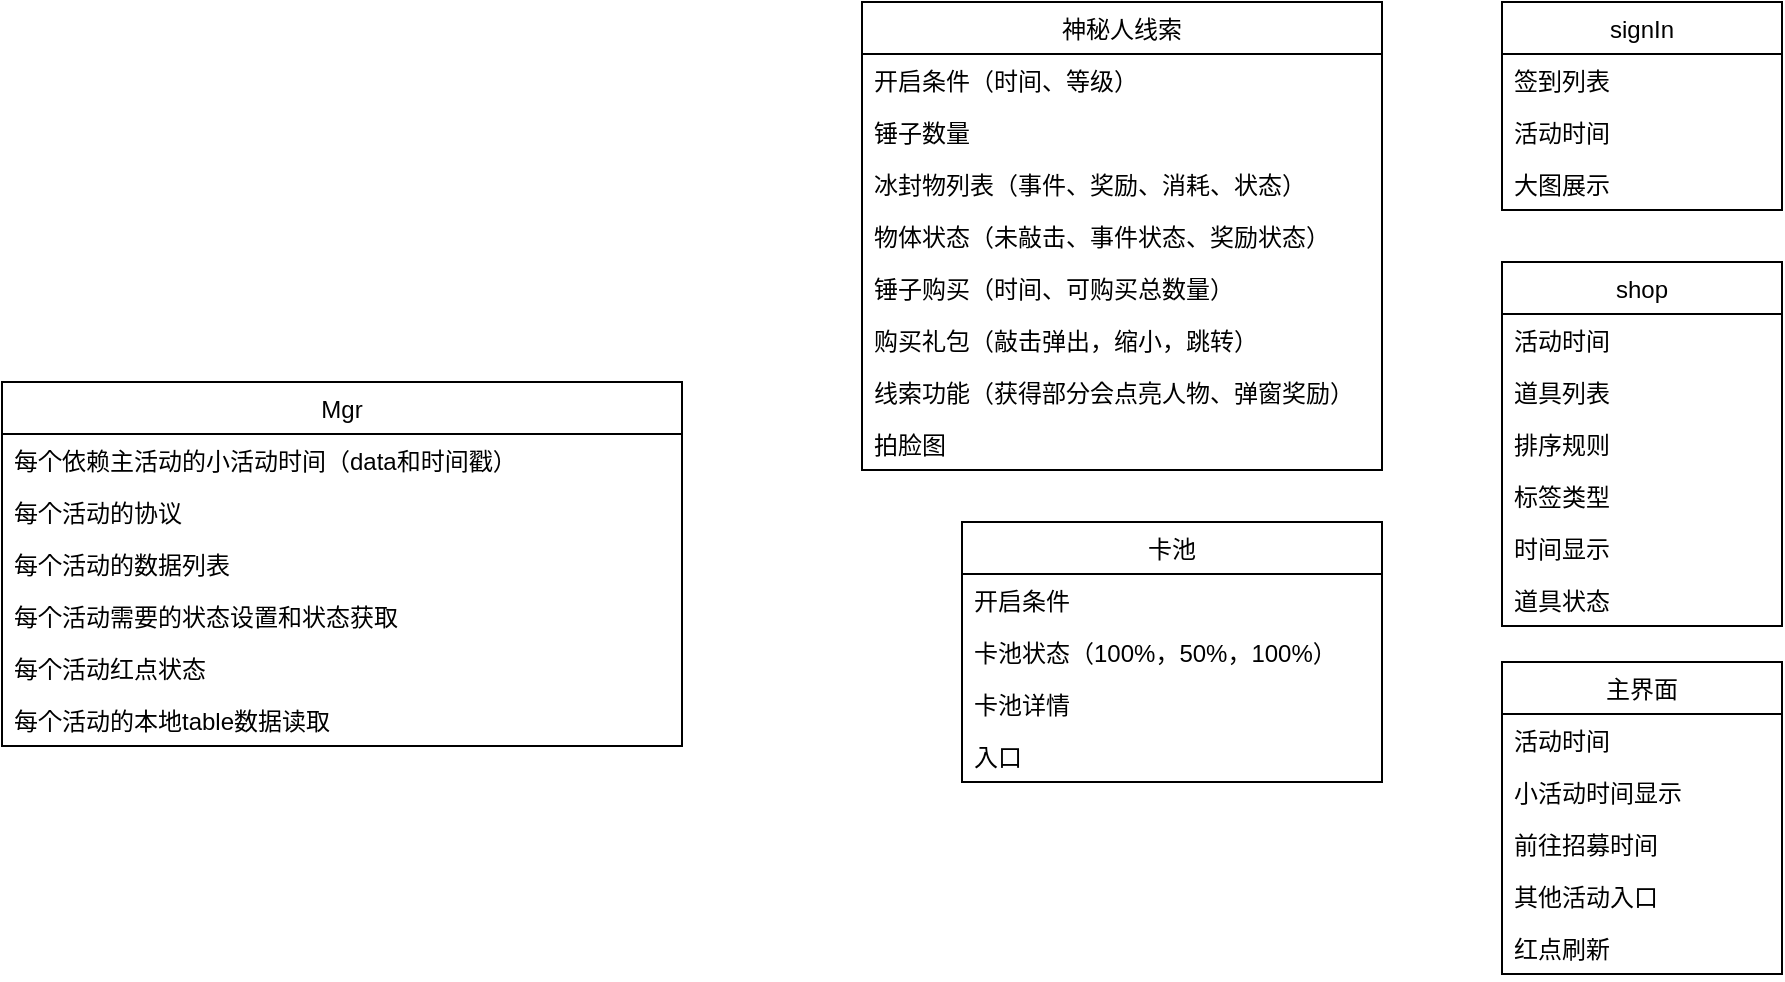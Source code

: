 <mxfile version="13.9.7" type="github">
  <diagram id="C5RBs43oDa-KdzZeNtuy" name="Page-1">
    <mxGraphModel dx="1003" dy="637" grid="1" gridSize="10" guides="1" tooltips="1" connect="1" arrows="1" fold="1" page="1" pageScale="1" pageWidth="827" pageHeight="1169" math="0" shadow="0">
      <root>
        <mxCell id="WIyWlLk6GJQsqaUBKTNV-0" />
        <mxCell id="WIyWlLk6GJQsqaUBKTNV-1" parent="WIyWlLk6GJQsqaUBKTNV-0" />
        <mxCell id="bi_8ysIQPt828zpuomAh-0" value="Mgr" style="swimlane;fontStyle=0;childLayout=stackLayout;horizontal=1;startSize=26;fillColor=none;horizontalStack=0;resizeParent=1;resizeParentMax=0;resizeLast=0;collapsible=1;marginBottom=0;" vertex="1" parent="WIyWlLk6GJQsqaUBKTNV-1">
          <mxGeometry x="20" y="220" width="340" height="182" as="geometry" />
        </mxCell>
        <mxCell id="bi_8ysIQPt828zpuomAh-1" value="每个依赖主活动的小活动时间（data和时间戳）" style="text;strokeColor=none;fillColor=none;align=left;verticalAlign=top;spacingLeft=4;spacingRight=4;overflow=hidden;rotatable=0;points=[[0,0.5],[1,0.5]];portConstraint=eastwest;" vertex="1" parent="bi_8ysIQPt828zpuomAh-0">
          <mxGeometry y="26" width="340" height="26" as="geometry" />
        </mxCell>
        <mxCell id="bi_8ysIQPt828zpuomAh-2" value="每个活动的协议" style="text;strokeColor=none;fillColor=none;align=left;verticalAlign=top;spacingLeft=4;spacingRight=4;overflow=hidden;rotatable=0;points=[[0,0.5],[1,0.5]];portConstraint=eastwest;" vertex="1" parent="bi_8ysIQPt828zpuomAh-0">
          <mxGeometry y="52" width="340" height="26" as="geometry" />
        </mxCell>
        <mxCell id="bi_8ysIQPt828zpuomAh-3" value="每个活动的数据列表" style="text;strokeColor=none;fillColor=none;align=left;verticalAlign=top;spacingLeft=4;spacingRight=4;overflow=hidden;rotatable=0;points=[[0,0.5],[1,0.5]];portConstraint=eastwest;" vertex="1" parent="bi_8ysIQPt828zpuomAh-0">
          <mxGeometry y="78" width="340" height="26" as="geometry" />
        </mxCell>
        <mxCell id="bi_8ysIQPt828zpuomAh-4" value="每个活动需要的状态设置和状态获取" style="text;strokeColor=none;fillColor=none;align=left;verticalAlign=top;spacingLeft=4;spacingRight=4;overflow=hidden;rotatable=0;points=[[0,0.5],[1,0.5]];portConstraint=eastwest;" vertex="1" parent="bi_8ysIQPt828zpuomAh-0">
          <mxGeometry y="104" width="340" height="26" as="geometry" />
        </mxCell>
        <mxCell id="bi_8ysIQPt828zpuomAh-37" value="每个活动红点状态" style="text;strokeColor=none;fillColor=none;align=left;verticalAlign=top;spacingLeft=4;spacingRight=4;overflow=hidden;rotatable=0;points=[[0,0.5],[1,0.5]];portConstraint=eastwest;" vertex="1" parent="bi_8ysIQPt828zpuomAh-0">
          <mxGeometry y="130" width="340" height="26" as="geometry" />
        </mxCell>
        <mxCell id="bi_8ysIQPt828zpuomAh-38" value="每个活动的本地table数据读取" style="text;strokeColor=none;fillColor=none;align=left;verticalAlign=top;spacingLeft=4;spacingRight=4;overflow=hidden;rotatable=0;points=[[0,0.5],[1,0.5]];portConstraint=eastwest;" vertex="1" parent="bi_8ysIQPt828zpuomAh-0">
          <mxGeometry y="156" width="340" height="26" as="geometry" />
        </mxCell>
        <mxCell id="bi_8ysIQPt828zpuomAh-5" value="signIn" style="swimlane;fontStyle=0;childLayout=stackLayout;horizontal=1;startSize=26;fillColor=none;horizontalStack=0;resizeParent=1;resizeParentMax=0;resizeLast=0;collapsible=1;marginBottom=0;" vertex="1" parent="WIyWlLk6GJQsqaUBKTNV-1">
          <mxGeometry x="770" y="30" width="140" height="104" as="geometry" />
        </mxCell>
        <mxCell id="bi_8ysIQPt828zpuomAh-6" value="签到列表" style="text;strokeColor=none;fillColor=none;align=left;verticalAlign=top;spacingLeft=4;spacingRight=4;overflow=hidden;rotatable=0;points=[[0,0.5],[1,0.5]];portConstraint=eastwest;" vertex="1" parent="bi_8ysIQPt828zpuomAh-5">
          <mxGeometry y="26" width="140" height="26" as="geometry" />
        </mxCell>
        <mxCell id="bi_8ysIQPt828zpuomAh-7" value="活动时间" style="text;strokeColor=none;fillColor=none;align=left;verticalAlign=top;spacingLeft=4;spacingRight=4;overflow=hidden;rotatable=0;points=[[0,0.5],[1,0.5]];portConstraint=eastwest;" vertex="1" parent="bi_8ysIQPt828zpuomAh-5">
          <mxGeometry y="52" width="140" height="26" as="geometry" />
        </mxCell>
        <mxCell id="bi_8ysIQPt828zpuomAh-8" value="大图展示" style="text;strokeColor=none;fillColor=none;align=left;verticalAlign=top;spacingLeft=4;spacingRight=4;overflow=hidden;rotatable=0;points=[[0,0.5],[1,0.5]];portConstraint=eastwest;" vertex="1" parent="bi_8ysIQPt828zpuomAh-5">
          <mxGeometry y="78" width="140" height="26" as="geometry" />
        </mxCell>
        <mxCell id="bi_8ysIQPt828zpuomAh-10" value="shop" style="swimlane;fontStyle=0;childLayout=stackLayout;horizontal=1;startSize=26;fillColor=none;horizontalStack=0;resizeParent=1;resizeParentMax=0;resizeLast=0;collapsible=1;marginBottom=0;" vertex="1" parent="WIyWlLk6GJQsqaUBKTNV-1">
          <mxGeometry x="770" y="160" width="140" height="182" as="geometry" />
        </mxCell>
        <mxCell id="bi_8ysIQPt828zpuomAh-11" value="活动时间" style="text;strokeColor=none;fillColor=none;align=left;verticalAlign=top;spacingLeft=4;spacingRight=4;overflow=hidden;rotatable=0;points=[[0,0.5],[1,0.5]];portConstraint=eastwest;" vertex="1" parent="bi_8ysIQPt828zpuomAh-10">
          <mxGeometry y="26" width="140" height="26" as="geometry" />
        </mxCell>
        <mxCell id="bi_8ysIQPt828zpuomAh-12" value="道具列表" style="text;strokeColor=none;fillColor=none;align=left;verticalAlign=top;spacingLeft=4;spacingRight=4;overflow=hidden;rotatable=0;points=[[0,0.5],[1,0.5]];portConstraint=eastwest;" vertex="1" parent="bi_8ysIQPt828zpuomAh-10">
          <mxGeometry y="52" width="140" height="26" as="geometry" />
        </mxCell>
        <mxCell id="bi_8ysIQPt828zpuomAh-13" value="排序规则" style="text;strokeColor=none;fillColor=none;align=left;verticalAlign=top;spacingLeft=4;spacingRight=4;overflow=hidden;rotatable=0;points=[[0,0.5],[1,0.5]];portConstraint=eastwest;" vertex="1" parent="bi_8ysIQPt828zpuomAh-10">
          <mxGeometry y="78" width="140" height="26" as="geometry" />
        </mxCell>
        <mxCell id="bi_8ysIQPt828zpuomAh-14" value="标签类型" style="text;strokeColor=none;fillColor=none;align=left;verticalAlign=top;spacingLeft=4;spacingRight=4;overflow=hidden;rotatable=0;points=[[0,0.5],[1,0.5]];portConstraint=eastwest;" vertex="1" parent="bi_8ysIQPt828zpuomAh-10">
          <mxGeometry y="104" width="140" height="26" as="geometry" />
        </mxCell>
        <mxCell id="bi_8ysIQPt828zpuomAh-15" value="时间显示" style="text;strokeColor=none;fillColor=none;align=left;verticalAlign=top;spacingLeft=4;spacingRight=4;overflow=hidden;rotatable=0;points=[[0,0.5],[1,0.5]];portConstraint=eastwest;" vertex="1" parent="bi_8ysIQPt828zpuomAh-10">
          <mxGeometry y="130" width="140" height="26" as="geometry" />
        </mxCell>
        <mxCell id="bi_8ysIQPt828zpuomAh-16" value="道具状态" style="text;strokeColor=none;fillColor=none;align=left;verticalAlign=top;spacingLeft=4;spacingRight=4;overflow=hidden;rotatable=0;points=[[0,0.5],[1,0.5]];portConstraint=eastwest;" vertex="1" parent="bi_8ysIQPt828zpuomAh-10">
          <mxGeometry y="156" width="140" height="26" as="geometry" />
        </mxCell>
        <mxCell id="bi_8ysIQPt828zpuomAh-17" value="主界面" style="swimlane;fontStyle=0;childLayout=stackLayout;horizontal=1;startSize=26;fillColor=none;horizontalStack=0;resizeParent=1;resizeParentMax=0;resizeLast=0;collapsible=1;marginBottom=0;" vertex="1" parent="WIyWlLk6GJQsqaUBKTNV-1">
          <mxGeometry x="770" y="360" width="140" height="156" as="geometry" />
        </mxCell>
        <mxCell id="bi_8ysIQPt828zpuomAh-18" value="活动时间" style="text;strokeColor=none;fillColor=none;align=left;verticalAlign=top;spacingLeft=4;spacingRight=4;overflow=hidden;rotatable=0;points=[[0,0.5],[1,0.5]];portConstraint=eastwest;" vertex="1" parent="bi_8ysIQPt828zpuomAh-17">
          <mxGeometry y="26" width="140" height="26" as="geometry" />
        </mxCell>
        <mxCell id="bi_8ysIQPt828zpuomAh-19" value="小活动时间显示" style="text;strokeColor=none;fillColor=none;align=left;verticalAlign=top;spacingLeft=4;spacingRight=4;overflow=hidden;rotatable=0;points=[[0,0.5],[1,0.5]];portConstraint=eastwest;" vertex="1" parent="bi_8ysIQPt828zpuomAh-17">
          <mxGeometry y="52" width="140" height="26" as="geometry" />
        </mxCell>
        <mxCell id="bi_8ysIQPt828zpuomAh-20" value="前往招募时间" style="text;strokeColor=none;fillColor=none;align=left;verticalAlign=top;spacingLeft=4;spacingRight=4;overflow=hidden;rotatable=0;points=[[0,0.5],[1,0.5]];portConstraint=eastwest;" vertex="1" parent="bi_8ysIQPt828zpuomAh-17">
          <mxGeometry y="78" width="140" height="26" as="geometry" />
        </mxCell>
        <mxCell id="bi_8ysIQPt828zpuomAh-21" value="其他活动入口" style="text;strokeColor=none;fillColor=none;align=left;verticalAlign=top;spacingLeft=4;spacingRight=4;overflow=hidden;rotatable=0;points=[[0,0.5],[1,0.5]];portConstraint=eastwest;" vertex="1" parent="bi_8ysIQPt828zpuomAh-17">
          <mxGeometry y="104" width="140" height="26" as="geometry" />
        </mxCell>
        <mxCell id="bi_8ysIQPt828zpuomAh-22" value="红点刷新" style="text;strokeColor=none;fillColor=none;align=left;verticalAlign=top;spacingLeft=4;spacingRight=4;overflow=hidden;rotatable=0;points=[[0,0.5],[1,0.5]];portConstraint=eastwest;" vertex="1" parent="bi_8ysIQPt828zpuomAh-17">
          <mxGeometry y="130" width="140" height="26" as="geometry" />
        </mxCell>
        <mxCell id="bi_8ysIQPt828zpuomAh-23" value="神秘人线索" style="swimlane;fontStyle=0;childLayout=stackLayout;horizontal=1;startSize=26;fillColor=none;horizontalStack=0;resizeParent=1;resizeParentMax=0;resizeLast=0;collapsible=1;marginBottom=0;" vertex="1" parent="WIyWlLk6GJQsqaUBKTNV-1">
          <mxGeometry x="450" y="30" width="260" height="234" as="geometry" />
        </mxCell>
        <mxCell id="bi_8ysIQPt828zpuomAh-24" value="开启条件（时间、等级）" style="text;strokeColor=none;fillColor=none;align=left;verticalAlign=top;spacingLeft=4;spacingRight=4;overflow=hidden;rotatable=0;points=[[0,0.5],[1,0.5]];portConstraint=eastwest;" vertex="1" parent="bi_8ysIQPt828zpuomAh-23">
          <mxGeometry y="26" width="260" height="26" as="geometry" />
        </mxCell>
        <mxCell id="bi_8ysIQPt828zpuomAh-25" value="锤子数量" style="text;strokeColor=none;fillColor=none;align=left;verticalAlign=top;spacingLeft=4;spacingRight=4;overflow=hidden;rotatable=0;points=[[0,0.5],[1,0.5]];portConstraint=eastwest;" vertex="1" parent="bi_8ysIQPt828zpuomAh-23">
          <mxGeometry y="52" width="260" height="26" as="geometry" />
        </mxCell>
        <mxCell id="bi_8ysIQPt828zpuomAh-26" value="冰封物列表（事件、奖励、消耗、状态）" style="text;strokeColor=none;fillColor=none;align=left;verticalAlign=top;spacingLeft=4;spacingRight=4;overflow=hidden;rotatable=0;points=[[0,0.5],[1,0.5]];portConstraint=eastwest;" vertex="1" parent="bi_8ysIQPt828zpuomAh-23">
          <mxGeometry y="78" width="260" height="26" as="geometry" />
        </mxCell>
        <mxCell id="bi_8ysIQPt828zpuomAh-27" value="物体状态（未敲击、事件状态、奖励状态）" style="text;strokeColor=none;fillColor=none;align=left;verticalAlign=top;spacingLeft=4;spacingRight=4;overflow=hidden;rotatable=0;points=[[0,0.5],[1,0.5]];portConstraint=eastwest;" vertex="1" parent="bi_8ysIQPt828zpuomAh-23">
          <mxGeometry y="104" width="260" height="26" as="geometry" />
        </mxCell>
        <mxCell id="bi_8ysIQPt828zpuomAh-28" value="锤子购买（时间、可购买总数量）" style="text;strokeColor=none;fillColor=none;align=left;verticalAlign=top;spacingLeft=4;spacingRight=4;overflow=hidden;rotatable=0;points=[[0,0.5],[1,0.5]];portConstraint=eastwest;" vertex="1" parent="bi_8ysIQPt828zpuomAh-23">
          <mxGeometry y="130" width="260" height="26" as="geometry" />
        </mxCell>
        <mxCell id="bi_8ysIQPt828zpuomAh-29" value="购买礼包（敲击弹出，缩小，跳转）" style="text;strokeColor=none;fillColor=none;align=left;verticalAlign=top;spacingLeft=4;spacingRight=4;overflow=hidden;rotatable=0;points=[[0,0.5],[1,0.5]];portConstraint=eastwest;" vertex="1" parent="bi_8ysIQPt828zpuomAh-23">
          <mxGeometry y="156" width="260" height="26" as="geometry" />
        </mxCell>
        <mxCell id="bi_8ysIQPt828zpuomAh-30" value="线索功能（获得部分会点亮人物、弹窗奖励）" style="text;strokeColor=none;fillColor=none;align=left;verticalAlign=top;spacingLeft=4;spacingRight=4;overflow=hidden;rotatable=0;points=[[0,0.5],[1,0.5]];portConstraint=eastwest;" vertex="1" parent="bi_8ysIQPt828zpuomAh-23">
          <mxGeometry y="182" width="260" height="26" as="geometry" />
        </mxCell>
        <mxCell id="bi_8ysIQPt828zpuomAh-31" value="拍脸图" style="text;strokeColor=none;fillColor=none;align=left;verticalAlign=top;spacingLeft=4;spacingRight=4;overflow=hidden;rotatable=0;points=[[0,0.5],[1,0.5]];portConstraint=eastwest;" vertex="1" parent="bi_8ysIQPt828zpuomAh-23">
          <mxGeometry y="208" width="260" height="26" as="geometry" />
        </mxCell>
        <mxCell id="bi_8ysIQPt828zpuomAh-32" value="卡池" style="swimlane;fontStyle=0;childLayout=stackLayout;horizontal=1;startSize=26;fillColor=none;horizontalStack=0;resizeParent=1;resizeParentMax=0;resizeLast=0;collapsible=1;marginBottom=0;" vertex="1" parent="WIyWlLk6GJQsqaUBKTNV-1">
          <mxGeometry x="500" y="290" width="210" height="130" as="geometry" />
        </mxCell>
        <mxCell id="bi_8ysIQPt828zpuomAh-33" value="开启条件" style="text;strokeColor=none;fillColor=none;align=left;verticalAlign=top;spacingLeft=4;spacingRight=4;overflow=hidden;rotatable=0;points=[[0,0.5],[1,0.5]];portConstraint=eastwest;" vertex="1" parent="bi_8ysIQPt828zpuomAh-32">
          <mxGeometry y="26" width="210" height="26" as="geometry" />
        </mxCell>
        <mxCell id="bi_8ysIQPt828zpuomAh-34" value="卡池状态（100%，50%，100%）" style="text;strokeColor=none;fillColor=none;align=left;verticalAlign=top;spacingLeft=4;spacingRight=4;overflow=hidden;rotatable=0;points=[[0,0.5],[1,0.5]];portConstraint=eastwest;" vertex="1" parent="bi_8ysIQPt828zpuomAh-32">
          <mxGeometry y="52" width="210" height="26" as="geometry" />
        </mxCell>
        <mxCell id="bi_8ysIQPt828zpuomAh-35" value="卡池详情" style="text;strokeColor=none;fillColor=none;align=left;verticalAlign=top;spacingLeft=4;spacingRight=4;overflow=hidden;rotatable=0;points=[[0,0.5],[1,0.5]];portConstraint=eastwest;" vertex="1" parent="bi_8ysIQPt828zpuomAh-32">
          <mxGeometry y="78" width="210" height="26" as="geometry" />
        </mxCell>
        <mxCell id="bi_8ysIQPt828zpuomAh-36" value="入口" style="text;strokeColor=none;fillColor=none;align=left;verticalAlign=top;spacingLeft=4;spacingRight=4;overflow=hidden;rotatable=0;points=[[0,0.5],[1,0.5]];portConstraint=eastwest;" vertex="1" parent="bi_8ysIQPt828zpuomAh-32">
          <mxGeometry y="104" width="210" height="26" as="geometry" />
        </mxCell>
      </root>
    </mxGraphModel>
  </diagram>
</mxfile>
